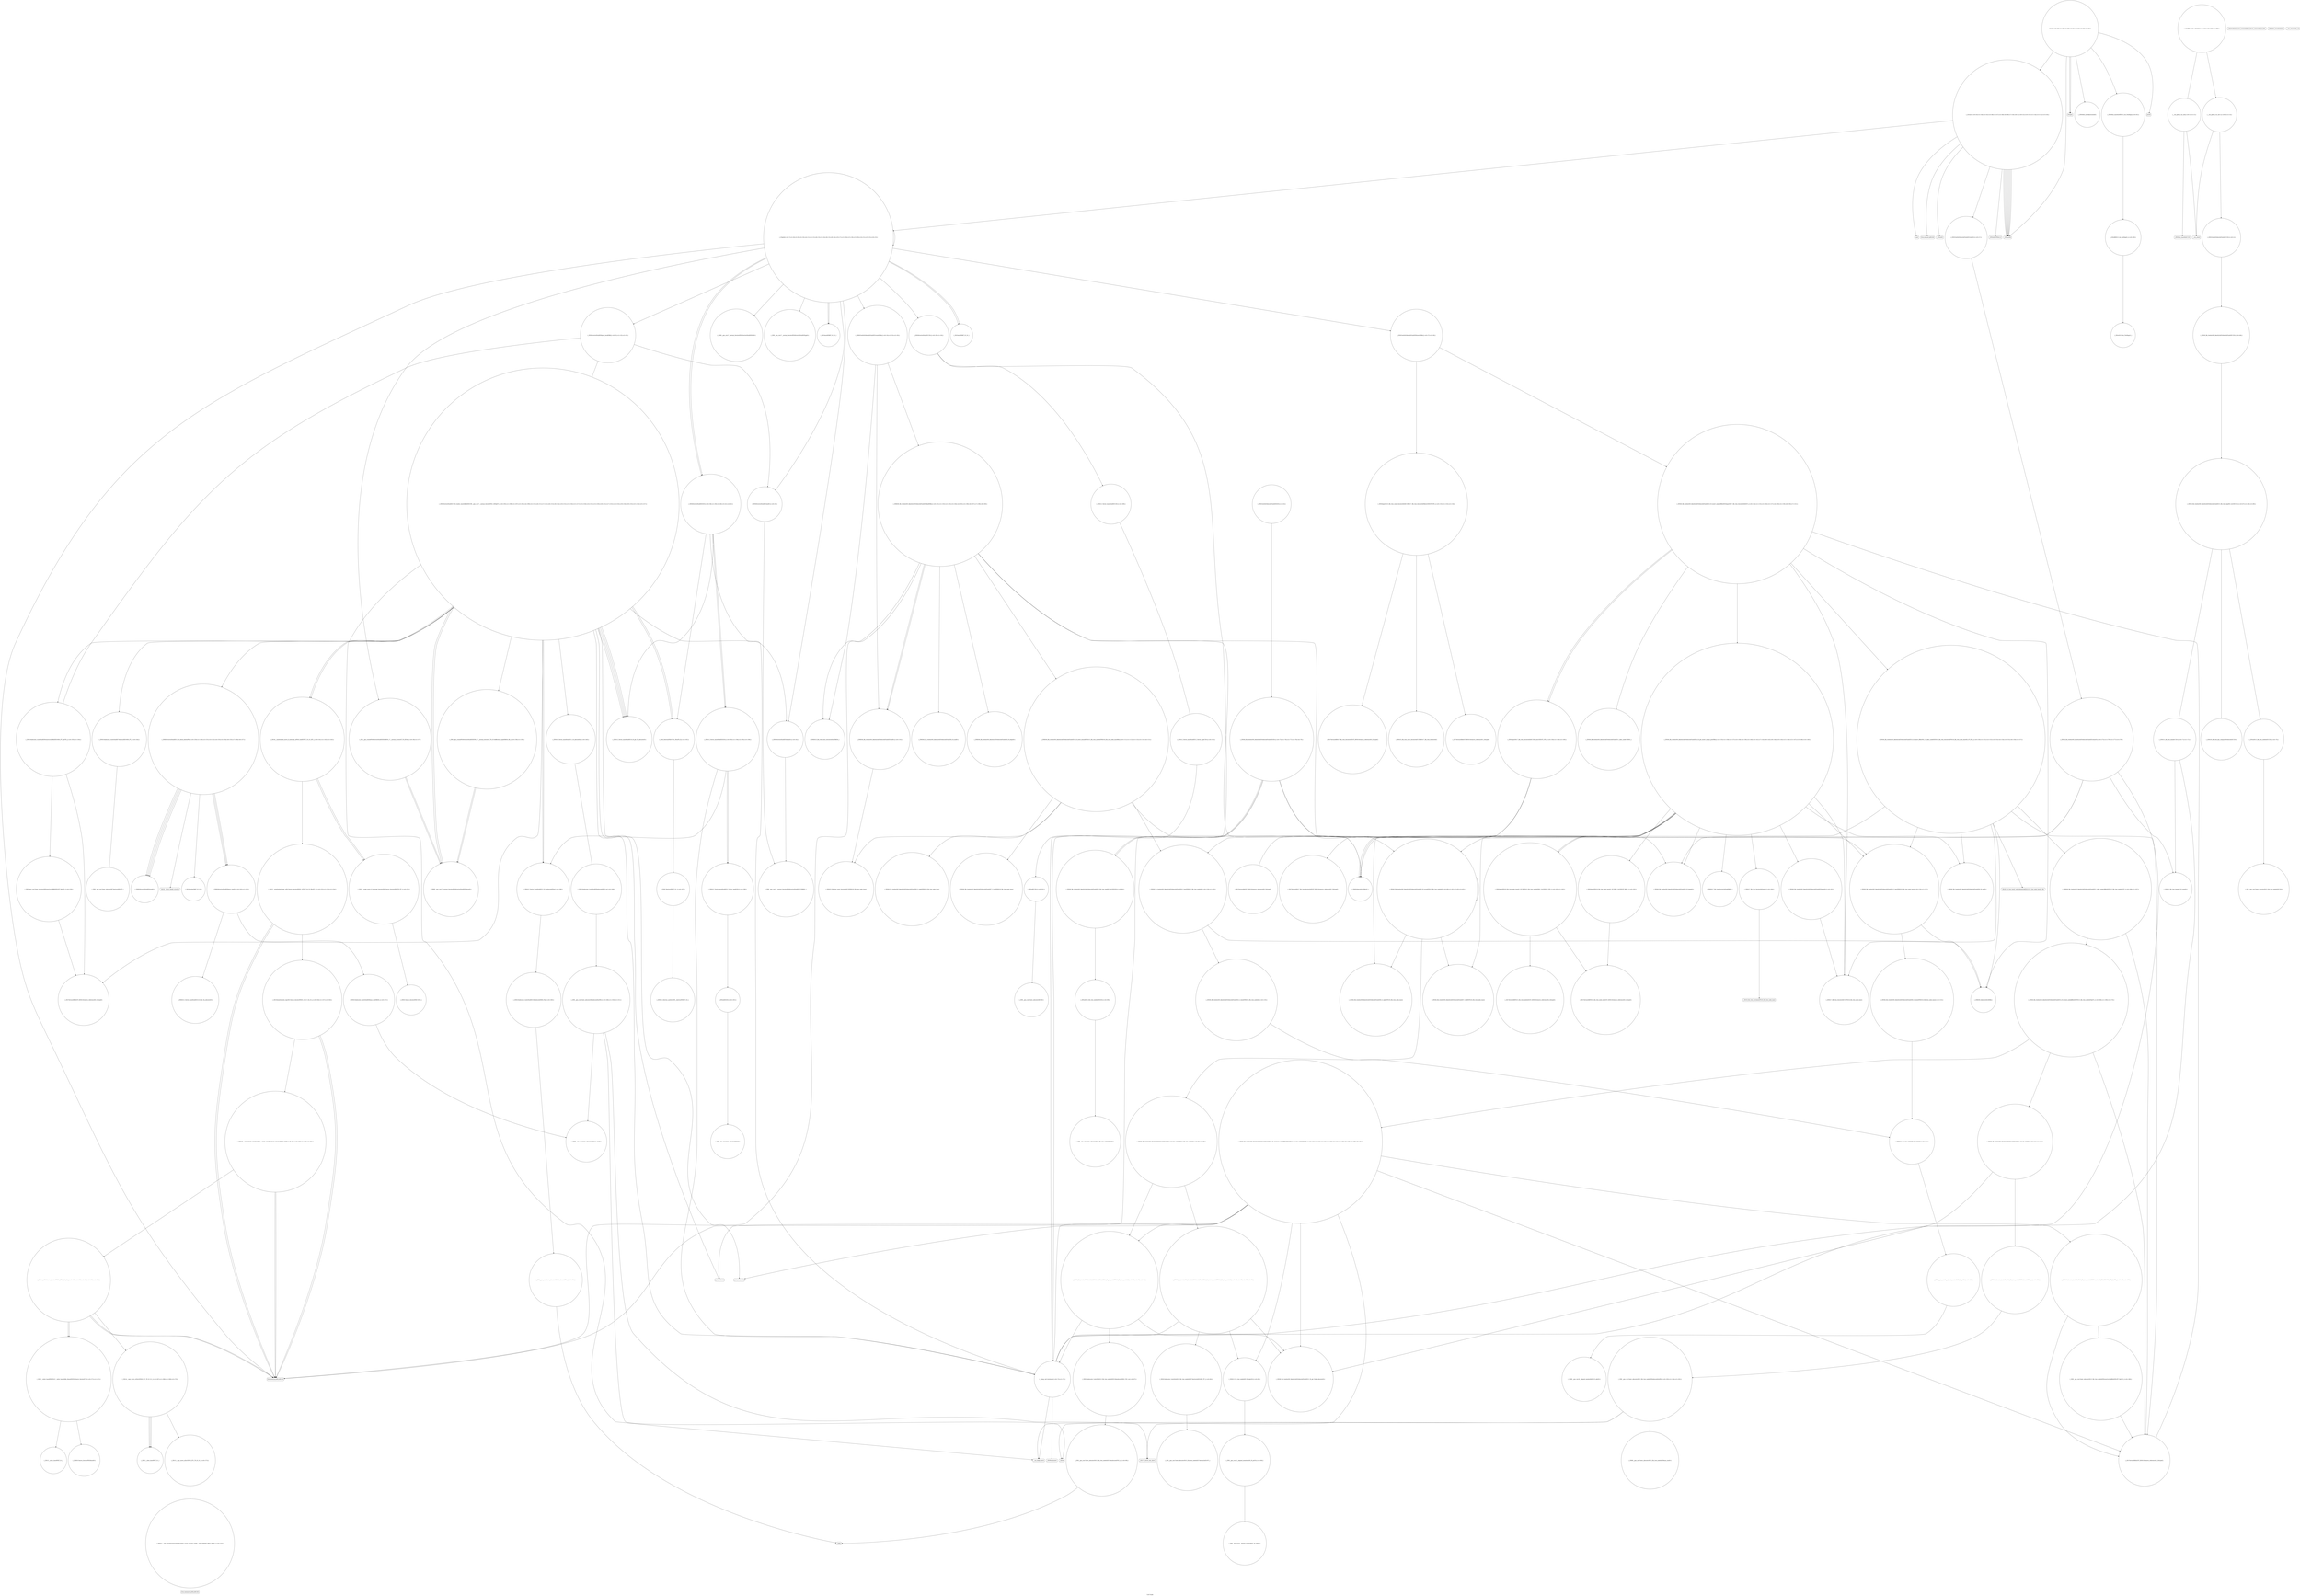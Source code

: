 digraph "Call Graph" {
	label="Call Graph";

	Node0x5599d55a4a70 [shape=record,shape=circle,label="{__cxx_global_var_init|{<s0>1|<s1>2}}"];
	Node0x5599d55a4a70:s0 -> Node0x5599d55a4af0[color=black];
	Node0x5599d55a4a70:s1 -> Node0x5599d58f1ff0[color=black];
	Node0x5599d58f5b90 [shape=record,shape=circle,label="{_ZSt7forwardIRKxEOT_RNSt16remove_referenceIS2_E4typeE}"];
	Node0x5599d58f21f0 [shape=record,shape=circle,label="{_Z2goiii|{<s0>7|<s1>8|<s2>9|<s3>10|<s4>11|<s5>12|<s6>13|<s7>14|<s8>15|<s9>16|<s10>17|<s11>18|<s12>19|<s13>20|<s14>21|<s15>22|<s16>23}}"];
	Node0x5599d58f21f0:s0 -> Node0x5599d58f2270[color=black];
	Node0x5599d58f21f0:s1 -> Node0x5599d58f22f0[color=black];
	Node0x5599d58f21f0:s2 -> Node0x5599d58f2370[color=black];
	Node0x5599d58f21f0:s3 -> Node0x5599d58f23f0[color=black];
	Node0x5599d58f21f0:s4 -> Node0x5599d58f2470[color=black];
	Node0x5599d58f21f0:s5 -> Node0x5599d58f2570[color=black];
	Node0x5599d58f21f0:s6 -> Node0x5599d58f28f0[color=black];
	Node0x5599d58f21f0:s7 -> Node0x5599d58f2270[color=black];
	Node0x5599d58f21f0:s8 -> Node0x5599d58f25f0[color=black];
	Node0x5599d58f21f0:s9 -> Node0x5599d58f2570[color=black];
	Node0x5599d58f21f0:s10 -> Node0x5599d58f21f0[color=black];
	Node0x5599d58f21f0:s11 -> Node0x5599d58f2670[color=black];
	Node0x5599d58f21f0:s12 -> Node0x5599d58f26f0[color=black];
	Node0x5599d58f21f0:s13 -> Node0x5599d58f2770[color=black];
	Node0x5599d58f21f0:s14 -> Node0x5599d58f27f0[color=black];
	Node0x5599d58f21f0:s15 -> Node0x5599d58f2870[color=black];
	Node0x5599d58f21f0:s16 -> Node0x5599d58f28f0[color=black];
	Node0x5599d58f36f0 [shape=record,shape=circle,label="{_ZNSt17_Rb_tree_iteratorIxEmmEv|{<s0>164}}"];
	Node0x5599d58f36f0:s0 -> Node0x5599d58f38f0[color=black];
	Node0x5599d58f2570 [shape=record,shape=circle,label="{_ZSt3minIiERKT_S2_S2_}"];
	Node0x5599d58f3a70 [shape=record,shape=circle,label="{_ZNSt8_Rb_treeIxxSt9_IdentityIxESt4lessIxESaIxEE14_M_create_nodeIJRKxEEEPSt13_Rb_tree_nodeIxEDpOT_|{<s0>168|<s1>169|<s2>170}}"];
	Node0x5599d58f3a70:s0 -> Node0x5599d58f3af0[color=black];
	Node0x5599d58f3a70:s1 -> Node0x5599d58f5b90[color=black];
	Node0x5599d58f3a70:s2 -> Node0x5599d58f3b70[color=black];
	Node0x5599d58f28f0 [shape=record,shape=circle,label="{_ZNSt6vectorIiSaIiEED2Ev|{<s0>38|<s1>39|<s2>40|<s3>41|<s4>42}}"];
	Node0x5599d58f28f0:s0 -> Node0x5599d58f4570[color=black];
	Node0x5599d58f28f0:s1 -> Node0x5599d58f44f0[color=black];
	Node0x5599d58f28f0:s2 -> Node0x5599d58f45f0[color=black];
	Node0x5599d58f28f0:s3 -> Node0x5599d58f45f0[color=black];
	Node0x5599d58f28f0:s4 -> Node0x5599d58f3370[color=black];
	Node0x5599d58f3df0 [shape=record,shape=Mrecord,label="{_Znwm}"];
	Node0x5599d58f2c70 [shape=record,shape=Mrecord,label="{_ZNSolsEPFRSoS_E}"];
	Node0x5599d58f4170 [shape=record,shape=circle,label="{_ZSt7forwardIRSt17_Rb_tree_iteratorIxEEOT_RNSt16remove_referenceIS3_E4typeE}"];
	Node0x5599d58f2ff0 [shape=record,shape=circle,label="{_ZNSt8_Rb_treeIxxSt9_IdentityIxESt4lessIxESaIxEEC2Ev|{<s0>66}}"];
	Node0x5599d58f2ff0:s0 -> Node0x5599d58f3070[color=black];
	Node0x5599d58f44f0 [shape=record,shape=circle,label="{_ZSt8_DestroyIPiiEvT_S1_RSaIT0_E|{<s0>192}}"];
	Node0x5599d58f44f0:s0 -> Node0x5599d58f7eb0[color=black];
	Node0x5599d58f3370 [shape=record,shape=circle,label="{__clang_call_terminate|{<s0>73|<s1>74}}"];
	Node0x5599d58f3370:s0 -> Node0x5599d58f33f0[color=black];
	Node0x5599d58f3370:s1 -> Node0x5599d58f3470[color=black];
	Node0x5599d58f80b0 [shape=record,shape=circle,label="{_ZNSt16allocator_traitsISaIiEE10deallocateERS0_Pim|{<s0>200}}"];
	Node0x5599d58f80b0:s0 -> Node0x5599d58f8130[color=black];
	Node0x5599d58f4710 [shape=record,shape=circle,label="{_ZNSt8_Rb_treeIxxSt9_IdentityIxESt4lessIxESaIxEE8_S_rightEPSt18_Rb_tree_node_base}"];
	Node0x5599d58f8430 [shape=record,shape=circle,label="{_ZSt7forwardIRKiEOT_RNSt16remove_referenceIS2_E4typeE}"];
	Node0x5599d58f4a90 [shape=record,shape=circle,label="{_ZNSt13_Rb_tree_nodeIxE9_M_valptrEv|{<s0>95}}"];
	Node0x5599d58f4a90:s0 -> Node0x5599d58f4b90[color=black];
	Node0x5599d58f87b0 [shape=record,shape=circle,label="{_ZNKSt6vectorIiSaIiEE8max_sizeEv|{<s0>245|<s1>246}}"];
	Node0x5599d58f87b0:s0 -> Node0x5599d58f8a30[color=black];
	Node0x5599d58f87b0:s1 -> Node0x5599d58f89b0[color=black];
	Node0x5599d58f4e10 [shape=record,shape=circle,label="{_ZNSaISt13_Rb_tree_nodeIxEED2Ev|{<s0>99}}"];
	Node0x5599d58f4e10:s0 -> Node0x5599d58f4e90[color=black];
	Node0x5599d58f8b30 [shape=record,shape=circle,label="{_ZNSt16allocator_traitsISaIiEE8allocateERS0_m|{<s0>248}}"];
	Node0x5599d58f8b30:s0 -> Node0x5599d58f8bb0[color=black];
	Node0x5599d58f5190 [shape=record,shape=circle,label="{_ZNKSt8_Rb_treeIxxSt9_IdentityIxESt4lessIxESaIxEE14_M_lower_boundEPKSt13_Rb_tree_nodeIxEPKSt18_Rb_tree_node_baseRKx|{<s0>111|<s1>112|<s2>113|<s3>114|<s4>115}}"];
	Node0x5599d58f5190:s0 -> Node0x5599d58f5410[color=black];
	Node0x5599d58f5190:s1 -> Node0x5599d58f5310[color=black];
	Node0x5599d58f5190:s2 -> Node0x5599d58f5490[color=black];
	Node0x5599d58f5190:s3 -> Node0x5599d58f5510[color=black];
	Node0x5599d58f5190:s4 -> Node0x5599d58f5590[color=black];
	Node0x5599d58f8eb0 [shape=record,shape=circle,label="{_ZSt14__copy_move_a2ILb1EPiS0_ET1_T0_S2_S1_|{<s0>267|<s1>268|<s2>269|<s3>270}}"];
	Node0x5599d58f8eb0:s0 -> Node0x5599d58f9030[color=black];
	Node0x5599d58f8eb0:s1 -> Node0x5599d58f9030[color=black];
	Node0x5599d58f8eb0:s2 -> Node0x5599d58f9030[color=black];
	Node0x5599d58f8eb0:s3 -> Node0x5599d58f8fb0[color=black];
	Node0x5599d58f5510 [shape=record,shape=circle,label="{_ZNSt8_Rb_treeIxxSt9_IdentityIxESt4lessIxESaIxEE8_S_rightEPKSt18_Rb_tree_node_base}"];
	Node0x5599d58f9230 [shape=record,shape=circle,label="{_ZNKSt13move_iteratorIPiE4baseEv}"];
	Node0x5599d58f5890 [shape=record,shape=circle,label="{_ZNSt8_Rb_treeIxxSt9_IdentityIxESt4lessIxESaIxEE8_S_valueEPKSt18_Rb_tree_node_base|{<s0>123}}"];
	Node0x5599d58f5890:s0 -> Node0x5599d58f5710[color=black];
	Node0x5599d55a4af0 [shape=record,shape=Mrecord,label="{_ZNSt8ios_base4InitC1Ev}"];
	Node0x5599d58f5c10 [shape=record,shape=circle,label="{_ZNSt4pairISt17_Rb_tree_iteratorIxEbEC2IS1_bLb1EEEOT_OT0_|{<s0>158|<s1>159|<s2>160}}"];
	Node0x5599d58f5c10:s0 -> Node0x5599d58f4070[color=black];
	Node0x5599d58f5c10:s1 -> Node0x5599d58f25f0[color=black];
	Node0x5599d58f5c10:s2 -> Node0x5599d58f40f0[color=black];
	Node0x5599d58f2270 [shape=record,shape=circle,label="{_ZSt3maxIiERKT_S2_S2_}"];
	Node0x5599d58f3770 [shape=record,shape=circle,label="{_ZNSt4pairIPSt18_Rb_tree_node_baseS1_EC2IRS1_Lb1EEEOT_RKS1_|{<s0>165}}"];
	Node0x5599d58f3770:s0 -> Node0x5599d58f3870[color=black];
	Node0x5599d58f25f0 [shape=record,shape=Mrecord,label="{llvm.memcpy.p0i8.p0i8.i64}"];
	Node0x5599d58f3af0 [shape=record,shape=circle,label="{_ZNSt8_Rb_treeIxxSt9_IdentityIxESt4lessIxESaIxEE11_M_get_nodeEv|{<s0>171|<s1>172}}"];
	Node0x5599d58f3af0:s0 -> Node0x5599d58f4a10[color=black];
	Node0x5599d58f3af0:s1 -> Node0x5599d58f3bf0[color=black];
	Node0x5599d58f2970 [shape=record,shape=circle,label="{_Z3runv|{<s0>43|<s1>44|<s2>45|<s3>46|<s4>47|<s5>48|<s6>49|<s7>50|<s8>51|<s9>52|<s10>53|<s11>54|<s12>55|<s13>56}}"];
	Node0x5599d58f2970:s0 -> Node0x5599d58f29f0[color=black];
	Node0x5599d58f2970:s1 -> Node0x5599d58f2a70[color=black];
	Node0x5599d58f2970:s2 -> Node0x5599d58f2af0[color=black];
	Node0x5599d58f2970:s3 -> Node0x5599d58f2af0[color=black];
	Node0x5599d58f2970:s4 -> Node0x5599d58f2af0[color=black];
	Node0x5599d58f2970:s5 -> Node0x5599d58f2af0[color=black];
	Node0x5599d58f2970:s6 -> Node0x5599d58f2af0[color=black];
	Node0x5599d58f2970:s7 -> Node0x5599d58f2af0[color=black];
	Node0x5599d58f2970:s8 -> Node0x5599d58f2af0[color=black];
	Node0x5599d58f2970:s9 -> Node0x5599d58f2af0[color=black];
	Node0x5599d58f2970:s10 -> Node0x5599d58f2b70[color=black];
	Node0x5599d58f2970:s11 -> Node0x5599d58f21f0[color=black];
	Node0x5599d58f2970:s12 -> Node0x5599d58f2bf0[color=black];
	Node0x5599d58f2970:s13 -> Node0x5599d58f2c70[color=black];
	Node0x5599d58f3e70 [shape=record,shape=circle,label="{_ZNSt16allocator_traitsISaISt13_Rb_tree_nodeIxEEE9constructIxJRKxEEEvRS2_PT_DpOT0_|{<s0>186|<s1>187}}"];
	Node0x5599d58f3e70:s0 -> Node0x5599d58f5b90[color=black];
	Node0x5599d58f3e70:s1 -> Node0x5599d58f3ff0[color=black];
	Node0x5599d58f2cf0 [shape=record,shape=Mrecord,label="{_ZSt4endlIcSt11char_traitsIcEERSt13basic_ostreamIT_T0_ES6_}"];
	Node0x5599d58f41f0 [shape=record,shape=circle,label="{_ZNSt23_Rb_tree_const_iteratorIxEC2ERKSt17_Rb_tree_iteratorIxE}"];
	Node0x5599d58f3070 [shape=record,shape=circle,label="{_ZNSt8_Rb_treeIxxSt9_IdentityIxESt4lessIxESaIxEE13_Rb_tree_implIS3_Lb1EEC2Ev|{<s0>67|<s1>68|<s2>69}}"];
	Node0x5599d58f3070:s0 -> Node0x5599d58f30f0[color=black];
	Node0x5599d58f3070:s1 -> Node0x5599d58f3170[color=black];
	Node0x5599d58f3070:s2 -> Node0x5599d58f31f0[color=black];
	Node0x5599d58f4570 [shape=record,shape=circle,label="{_ZNSt12_Vector_baseIiSaIiEE19_M_get_Tp_allocatorEv}"];
	Node0x5599d58f33f0 [shape=record,shape=Mrecord,label="{__cxa_begin_catch}"];
	Node0x5599d58f8130 [shape=record,shape=circle,label="{_ZN9__gnu_cxx13new_allocatorIiE10deallocateEPim|{<s0>201}}"];
	Node0x5599d58f8130:s0 -> Node0x5599d58f4d90[color=black];
	Node0x5599d58f4790 [shape=record,shape=circle,label="{_ZNSt8_Rb_treeIxxSt9_IdentityIxESt4lessIxESaIxEE7_S_leftEPSt18_Rb_tree_node_base}"];
	Node0x5599d58f84b0 [shape=record,shape=circle,label="{_ZNKSt6vectorIiSaIiEE12_M_check_lenEmPKc|{<s0>229|<s1>230|<s2>231|<s3>232|<s4>233|<s5>234|<s6>235|<s7>236|<s8>237}}"];
	Node0x5599d58f84b0:s0 -> Node0x5599d58f87b0[color=black];
	Node0x5599d58f84b0:s1 -> Node0x5599d58f8830[color=black];
	Node0x5599d58f84b0:s2 -> Node0x5599d58f88b0[color=black];
	Node0x5599d58f84b0:s3 -> Node0x5599d58f8830[color=black];
	Node0x5599d58f84b0:s4 -> Node0x5599d58f8830[color=black];
	Node0x5599d58f84b0:s5 -> Node0x5599d58f8930[color=black];
	Node0x5599d58f84b0:s6 -> Node0x5599d58f8830[color=black];
	Node0x5599d58f84b0:s7 -> Node0x5599d58f87b0[color=black];
	Node0x5599d58f84b0:s8 -> Node0x5599d58f87b0[color=black];
	Node0x5599d58f4b10 [shape=record,shape=circle,label="{_ZN9__gnu_cxx13new_allocatorISt13_Rb_tree_nodeIxEE7destroyIxEEvPT_}"];
	Node0x5599d58f8830 [shape=record,shape=circle,label="{_ZNKSt6vectorIiSaIiEE4sizeEv}"];
	Node0x5599d58f4e90 [shape=record,shape=circle,label="{_ZN9__gnu_cxx13new_allocatorISt13_Rb_tree_nodeIxEED2Ev}"];
	Node0x5599d58f8bb0 [shape=record,shape=circle,label="{_ZN9__gnu_cxx13new_allocatorIiE8allocateEmPKv|{<s0>249|<s1>250|<s2>251}}"];
	Node0x5599d58f8bb0:s0 -> Node0x5599d58f8ab0[color=black];
	Node0x5599d58f8bb0:s1 -> Node0x5599d58f3d70[color=black];
	Node0x5599d58f8bb0:s2 -> Node0x5599d58f3df0[color=black];
	Node0x5599d58f5210 [shape=record,shape=circle,label="{_ZNKSt8_Rb_treeIxxSt9_IdentityIxESt4lessIxESaIxEE8_M_beginEv}"];
	Node0x5599d58f8f30 [shape=record,shape=circle,label="{_ZSt12__miter_baseIPiEDTcl12__miter_basecldtfp_4baseEEESt13move_iteratorIT_E|{<s0>271|<s1>272}}"];
	Node0x5599d58f8f30:s0 -> Node0x5599d58f9230[color=black];
	Node0x5599d58f8f30:s1 -> Node0x5599d58f91b0[color=black];
	Node0x5599d58f5590 [shape=record,shape=circle,label="{_ZNSt23_Rb_tree_const_iteratorIxEC2EPKSt18_Rb_tree_node_base}"];
	Node0x5599d58f92b0 [shape=record,shape=circle,label="{_ZNSt13move_iteratorIPiEC2ES0_}"];
	Node0x5599d58f5910 [shape=record,shape=circle,label="{_ZNSt8_Rb_treeIxxSt9_IdentityIxESt4lessIxESaIxEE16_M_insert_uniqueIRKxEESt4pairISt17_Rb_tree_iteratorIxEbEOT_|{<s0>124|<s1>125|<s2>126|<s3>127|<s4>128|<s5>129|<s6>130|<s7>131}}"];
	Node0x5599d58f5910:s0 -> Node0x5599d58f5610[color=black];
	Node0x5599d58f5910:s1 -> Node0x5599d58f5a10[color=black];
	Node0x5599d58f5910:s2 -> Node0x5599d58f5a90[color=black];
	Node0x5599d58f5910:s3 -> Node0x5599d58f5b90[color=black];
	Node0x5599d58f5910:s4 -> Node0x5599d58f5b10[color=black];
	Node0x5599d58f5910:s5 -> Node0x5599d58f5c10[color=black];
	Node0x5599d58f5910:s6 -> Node0x5599d58f5c90[color=black];
	Node0x5599d58f5910:s7 -> Node0x5599d58f5c10[color=black];
	Node0x5599d58f1f70 [shape=record,shape=Mrecord,label="{_ZNSt8ios_base4InitD1Ev}"];
	Node0x5599d58f5c90 [shape=record,shape=circle,label="{_ZNSt17_Rb_tree_iteratorIxEC2EPSt18_Rb_tree_node_base}"];
	Node0x5599d58f22f0 [shape=record,shape=circle,label="{_ZNKSt3setIxSt4lessIxESaIxEE5countERKx|{<s0>24|<s1>25|<s2>26}}"];
	Node0x5599d58f22f0:s0 -> Node0x5599d58f5010[color=black];
	Node0x5599d58f22f0:s1 -> Node0x5599d58f5110[color=black];
	Node0x5599d58f22f0:s2 -> Node0x5599d58f5090[color=black];
	Node0x5599d58f37f0 [shape=record,shape=circle,label="{_ZSt7forwardIRPSt13_Rb_tree_nodeIxEEOT_RNSt16remove_referenceIS4_E4typeE}"];
	Node0x5599d58f2670 [shape=record,shape=circle,label="{_ZNSt6vectorIiSaIiEE5beginEv|{<s0>34}}"];
	Node0x5599d58f2670:s0 -> Node0x5599d58f93b0[color=black];
	Node0x5599d58f3b70 [shape=record,shape=circle,label="{_ZNSt8_Rb_treeIxxSt9_IdentityIxESt4lessIxESaIxEE17_M_construct_nodeIJRKxEEEvPSt13_Rb_tree_nodeIxEDpOT_|{<s0>173|<s1>174|<s2>175|<s3>176|<s4>177|<s5>178|<s6>179|<s7>180|<s8>181}}"];
	Node0x5599d58f3b70:s0 -> Node0x5599d58f4a10[color=black];
	Node0x5599d58f3b70:s1 -> Node0x5599d58f4a90[color=black];
	Node0x5599d58f3b70:s2 -> Node0x5599d58f5b90[color=black];
	Node0x5599d58f3b70:s3 -> Node0x5599d58f3e70[color=black];
	Node0x5599d58f3b70:s4 -> Node0x5599d58f33f0[color=black];
	Node0x5599d58f3b70:s5 -> Node0x5599d58f4910[color=black];
	Node0x5599d58f3b70:s6 -> Node0x5599d58f3ef0[color=black];
	Node0x5599d58f3b70:s7 -> Node0x5599d58f3f70[color=black];
	Node0x5599d58f3b70:s8 -> Node0x5599d58f3370[color=black];
	Node0x5599d58f29f0 [shape=record,shape=circle,label="{_ZNSt3setIxSt4lessIxESaIxEE5clearEv|{<s0>57}}"];
	Node0x5599d58f29f0:s0 -> Node0x5599d58f9430[color=black];
	Node0x5599d58f3ef0 [shape=record,shape=Mrecord,label="{__cxa_rethrow}"];
	Node0x5599d58f2d70 [shape=record,shape=circle,label="{main|{<s0>58|<s1>59|<s2>60|<s3>61|<s4>62|<s5>63|<s6>64}}"];
	Node0x5599d58f2d70:s0 -> Node0x5599d58f2df0[color=black];
	Node0x5599d58f2d70:s1 -> Node0x5599d58f2df0[color=black];
	Node0x5599d58f2d70:s2 -> Node0x5599d58f2e70[color=black];
	Node0x5599d58f2d70:s3 -> Node0x5599d58f2ef0[color=black];
	Node0x5599d58f2d70:s4 -> Node0x5599d58f2af0[color=black];
	Node0x5599d58f2d70:s5 -> Node0x5599d58f2f70[color=black];
	Node0x5599d58f2d70:s6 -> Node0x5599d58f2970[color=black];
	Node0x5599d58f4270 [shape=record,shape=circle,label="{_ZSt7forwardIRbEOT_RNSt16remove_referenceIS1_E4typeE}"];
	Node0x5599d58f30f0 [shape=record,shape=circle,label="{_ZNSaISt13_Rb_tree_nodeIxEEC2Ev|{<s0>70}}"];
	Node0x5599d58f30f0:s0 -> Node0x5599d58f3270[color=black];
	Node0x5599d58f45f0 [shape=record,shape=circle,label="{_ZNSt12_Vector_baseIiSaIiEED2Ev|{<s0>193|<s1>194|<s2>195|<s3>196}}"];
	Node0x5599d58f45f0:s0 -> Node0x5599d58f7fb0[color=black];
	Node0x5599d58f45f0:s1 -> Node0x5599d58f8030[color=black];
	Node0x5599d58f45f0:s2 -> Node0x5599d58f8030[color=black];
	Node0x5599d58f45f0:s3 -> Node0x5599d58f3370[color=black];
	Node0x5599d58f3470 [shape=record,shape=Mrecord,label="{_ZSt9terminatev}"];
	Node0x5599d58f81b0 [shape=record,shape=circle,label="{_ZNSaIiED2Ev|{<s0>202}}"];
	Node0x5599d58f81b0:s0 -> Node0x5599d58f8230[color=black];
	Node0x5599d58f4810 [shape=record,shape=circle,label="{_ZNSt8_Rb_treeIxxSt9_IdentityIxESt4lessIxESaIxEE12_M_drop_nodeEPSt13_Rb_tree_nodeIxE|{<s0>85|<s1>86}}"];
	Node0x5599d58f4810:s0 -> Node0x5599d58f4890[color=black];
	Node0x5599d58f4810:s1 -> Node0x5599d58f4910[color=black];
	Node0x5599d58f8530 [shape=record,shape=circle,label="{_ZN9__gnu_cxxmiIPiSt6vectorIiSaIiEEEENS_17__normal_iteratorIT_T0_E15difference_typeERKS8_SB_|{<s0>238|<s1>239}}"];
	Node0x5599d58f8530:s0 -> Node0x5599d58f86b0[color=black];
	Node0x5599d58f8530:s1 -> Node0x5599d58f86b0[color=black];
	Node0x5599d58f4b90 [shape=record,shape=circle,label="{_ZN9__gnu_cxx16__aligned_membufIxE6_M_ptrEv|{<s0>96}}"];
	Node0x5599d58f4b90:s0 -> Node0x5599d58f4c10[color=black];
	Node0x5599d58f88b0 [shape=record,shape=Mrecord,label="{_ZSt20__throw_length_errorPKc}"];
	Node0x5599d58f4f10 [shape=record,shape=circle,label="{_ZStoRRSt13_Ios_FmtflagsS_|{<s0>100}}"];
	Node0x5599d58f4f10:s0 -> Node0x5599d58f4f90[color=black];
	Node0x5599d58f8c30 [shape=record,shape=circle,label="{_ZSt22__uninitialized_copy_aISt13move_iteratorIPiES1_iET0_T_S4_S3_RSaIT1_E|{<s0>252|<s1>253|<s2>254}}"];
	Node0x5599d58f8c30:s0 -> Node0x5599d58f25f0[color=black];
	Node0x5599d58f8c30:s1 -> Node0x5599d58f25f0[color=black];
	Node0x5599d58f8c30:s2 -> Node0x5599d58f8d30[color=black];
	Node0x5599d58f5290 [shape=record,shape=circle,label="{_ZNKSt8_Rb_treeIxxSt9_IdentityIxESt4lessIxESaIxEE6_M_endEv}"];
	Node0x5599d58f8fb0 [shape=record,shape=circle,label="{_ZSt13__copy_move_aILb1EPiS0_ET1_T0_S2_S1_|{<s0>273}}"];
	Node0x5599d58f8fb0:s0 -> Node0x5599d58f90b0[color=black];
	Node0x5599d58f5610 [shape=record,shape=circle,label="{_ZNKSt9_IdentityIxEclERKx}"];
	Node0x5599d58f9330 [shape=record,shape=circle,label="{_ZN9__gnu_cxx13new_allocatorIiE7destroyIiEEvPT_}"];
	Node0x5599d58f5990 [shape=record,shape=circle,label="{_ZNSt4pairISt23_Rb_tree_const_iteratorIxEbEC2IRSt17_Rb_tree_iteratorIxERbLb1EEEOT_OT0_|{<s0>132|<s1>133|<s2>134}}"];
	Node0x5599d58f5990:s0 -> Node0x5599d58f4170[color=black];
	Node0x5599d58f5990:s1 -> Node0x5599d58f41f0[color=black];
	Node0x5599d58f5990:s2 -> Node0x5599d58f4270[color=black];
	Node0x5599d58f1ff0 [shape=record,shape=Mrecord,label="{__cxa_atexit}"];
	Node0x5599d58f5d10 [shape=record,shape=circle,label="{_ZNSt8_Rb_treeIxxSt9_IdentityIxESt4lessIxESaIxEE6_M_endEv}"];
	Node0x5599d58f2370 [shape=record,shape=circle,label="{_ZNSt3setIxSt4lessIxESaIxEE6insertERKx|{<s0>27|<s1>28}}"];
	Node0x5599d58f2370:s0 -> Node0x5599d58f5910[color=black];
	Node0x5599d58f2370:s1 -> Node0x5599d58f5990[color=black];
	Node0x5599d58f3870 [shape=record,shape=circle,label="{_ZSt7forwardIRPSt18_Rb_tree_node_baseEOT_RNSt16remove_referenceIS3_E4typeE}"];
	Node0x5599d58f26f0 [shape=record,shape=circle,label="{_ZNSt6vectorIiSaIiEE3endEv|{<s0>35}}"];
	Node0x5599d58f26f0:s0 -> Node0x5599d58f93b0[color=black];
	Node0x5599d58f3bf0 [shape=record,shape=circle,label="{_ZNSt16allocator_traitsISaISt13_Rb_tree_nodeIxEEE8allocateERS2_m|{<s0>182}}"];
	Node0x5599d58f3bf0:s0 -> Node0x5599d58f3c70[color=black];
	Node0x5599d58f2a70 [shape=record,shape=Mrecord,label="{rand}"];
	Node0x5599d58f3f70 [shape=record,shape=Mrecord,label="{__cxa_end_catch}"];
	Node0x5599d58f2df0 [shape=record,shape=Mrecord,label="{freopen}"];
	Node0x5599d58f42f0 [shape=record,shape=circle,label="{_ZNSt12_Vector_baseIiSaIiEEC2Ev|{<s0>189}}"];
	Node0x5599d58f42f0:s0 -> Node0x5599d58f4370[color=black];
	Node0x5599d58f3170 [shape=record,shape=circle,label="{_ZNSt20_Rb_tree_key_compareISt4lessIxEEC2Ev}"];
	Node0x5599d58f7eb0 [shape=record,shape=circle,label="{_ZSt8_DestroyIPiEvT_S1_|{<s0>197}}"];
	Node0x5599d58f7eb0:s0 -> Node0x5599d58f7f30[color=black];
	Node0x5599d58f34f0 [shape=record,shape=circle,label="{_ZNSt8_Rb_treeIxxSt9_IdentityIxESt4lessIxESaIxEED2Ev|{<s0>75|<s1>76|<s2>77|<s3>78|<s4>79}}"];
	Node0x5599d58f34f0:s0 -> Node0x5599d58f35f0[color=black];
	Node0x5599d58f34f0:s1 -> Node0x5599d58f3570[color=black];
	Node0x5599d58f34f0:s2 -> Node0x5599d58f4690[color=black];
	Node0x5599d58f34f0:s3 -> Node0x5599d58f4690[color=black];
	Node0x5599d58f34f0:s4 -> Node0x5599d58f3370[color=black];
	Node0x5599d58f8230 [shape=record,shape=circle,label="{_ZN9__gnu_cxx13new_allocatorIiED2Ev}"];
	Node0x5599d58f4890 [shape=record,shape=circle,label="{_ZNSt8_Rb_treeIxxSt9_IdentityIxESt4lessIxESaIxEE15_M_destroy_nodeEPSt13_Rb_tree_nodeIxE|{<s0>87|<s1>88|<s2>89|<s3>90}}"];
	Node0x5599d58f4890:s0 -> Node0x5599d58f4a10[color=black];
	Node0x5599d58f4890:s1 -> Node0x5599d58f4a90[color=black];
	Node0x5599d58f4890:s2 -> Node0x5599d58f4990[color=black];
	Node0x5599d58f4890:s3 -> Node0x5599d58f3370[color=black];
	Node0x5599d58f85b0 [shape=record,shape=circle,label="{_ZNSt12_Vector_baseIiSaIiEE11_M_allocateEm|{<s0>240}}"];
	Node0x5599d58f85b0:s0 -> Node0x5599d58f8b30[color=black];
	Node0x5599d58f4c10 [shape=record,shape=circle,label="{_ZN9__gnu_cxx16__aligned_membufIxE7_M_addrEv}"];
	Node0x5599d58f8930 [shape=record,shape=circle,label="{_ZSt3maxImERKT_S2_S2_}"];
	Node0x5599d58f4f90 [shape=record,shape=circle,label="{_ZStorSt13_Ios_FmtflagsS_}"];
	Node0x5599d58f8cb0 [shape=record,shape=circle,label="{_ZSt32__make_move_if_noexcept_iteratorIiSt13move_iteratorIPiEET0_PT_|{<s0>255}}"];
	Node0x5599d58f8cb0:s0 -> Node0x5599d58f92b0[color=black];
	Node0x5599d58f5310 [shape=record,shape=circle,label="{_ZNKSt4lessIxEclERKxS2_}"];
	Node0x5599d58f9030 [shape=record,shape=circle,label="{_ZSt12__niter_baseIPiET_S1_}"];
	Node0x5599d58f5690 [shape=record,shape=circle,label="{_ZNSt8_Rb_treeIxxSt9_IdentityIxESt4lessIxESaIxEE8_S_valueEPKSt13_Rb_tree_nodeIxE|{<s0>120}}"];
	Node0x5599d58f5690:s0 -> Node0x5599d58f5710[color=black];
	Node0x5599d58f93b0 [shape=record,shape=circle,label="{_ZN9__gnu_cxx17__normal_iteratorIPiSt6vectorIiSaIiEEEC2ERKS1_}"];
	Node0x5599d58f5a10 [shape=record,shape=circle,label="{_ZNSt8_Rb_treeIxxSt9_IdentityIxESt4lessIxESaIxEE24_M_get_insert_unique_posERKx|{<s0>135|<s1>136|<s2>137|<s3>138|<s4>139|<s5>140|<s6>141|<s7>142|<s8>143|<s9>144|<s10>145|<s11>146|<s12>147|<s13>148|<s14>149}}"];
	Node0x5599d58f5a10:s0 -> Node0x5599d58f35f0[color=black];
	Node0x5599d58f5a10:s1 -> Node0x5599d58f5d10[color=black];
	Node0x5599d58f5a10:s2 -> Node0x5599d58f5410[color=black];
	Node0x5599d58f5a10:s3 -> Node0x5599d58f5310[color=black];
	Node0x5599d58f5a10:s4 -> Node0x5599d58f4790[color=black];
	Node0x5599d58f5a10:s5 -> Node0x5599d58f4710[color=black];
	Node0x5599d58f5a10:s6 -> Node0x5599d58f5c90[color=black];
	Node0x5599d58f5a10:s7 -> Node0x5599d58f5e10[color=black];
	Node0x5599d58f5a10:s8 -> Node0x5599d58f5d90[color=black];
	Node0x5599d58f5a10:s9 -> Node0x5599d58f3670[color=black];
	Node0x5599d58f5a10:s10 -> Node0x5599d58f36f0[color=black];
	Node0x5599d58f5a10:s11 -> Node0x5599d58f5390[color=black];
	Node0x5599d58f5a10:s12 -> Node0x5599d58f5310[color=black];
	Node0x5599d58f5a10:s13 -> Node0x5599d58f3670[color=black];
	Node0x5599d58f5a10:s14 -> Node0x5599d58f3770[color=black];
	Node0x5599d58f2070 [shape=record,shape=circle,label="{__cxx_global_var_init.1|{<s0>3|<s1>4}}"];
	Node0x5599d58f2070:s0 -> Node0x5599d58f20f0[color=black];
	Node0x5599d58f2070:s1 -> Node0x5599d58f1ff0[color=black];
	Node0x5599d58f5d90 [shape=record,shape=circle,label="{_ZNKSt17_Rb_tree_iteratorIxEeqERKS0_}"];
	Node0x5599d58f23f0 [shape=record,shape=circle,label="{_ZNSt6vectorIiSaIiEEC2Ev|{<s0>29|<s1>30}}"];
	Node0x5599d58f23f0:s0 -> Node0x5599d58f42f0[color=black];
	Node0x5599d58f23f0:s1 -> Node0x5599d58f3370[color=black];
	Node0x5599d58f38f0 [shape=record,shape=Mrecord,label="{_ZSt18_Rb_tree_decrementPSt18_Rb_tree_node_base}"];
	Node0x5599d58f2770 [shape=record,shape=circle,label="{_ZN9__gnu_cxxneIPiSt6vectorIiSaIiEEEEbRKNS_17__normal_iteratorIT_T0_EESA_|{<s0>36|<s1>37}}"];
	Node0x5599d58f2770:s0 -> Node0x5599d58f86b0[color=black];
	Node0x5599d58f2770:s1 -> Node0x5599d58f86b0[color=black];
	Node0x5599d58f3c70 [shape=record,shape=circle,label="{_ZN9__gnu_cxx13new_allocatorISt13_Rb_tree_nodeIxEE8allocateEmPKv|{<s0>183|<s1>184|<s2>185}}"];
	Node0x5599d58f3c70:s0 -> Node0x5599d58f3cf0[color=black];
	Node0x5599d58f3c70:s1 -> Node0x5599d58f3d70[color=black];
	Node0x5599d58f3c70:s2 -> Node0x5599d58f3df0[color=black];
	Node0x5599d58f2af0 [shape=record,shape=Mrecord,label="{_ZNSirsERi}"];
	Node0x5599d58f3ff0 [shape=record,shape=circle,label="{_ZN9__gnu_cxx13new_allocatorISt13_Rb_tree_nodeIxEE9constructIxJRKxEEEvPT_DpOT0_|{<s0>188}}"];
	Node0x5599d58f3ff0:s0 -> Node0x5599d58f5b90[color=black];
	Node0x5599d58f2e70 [shape=record,shape=circle,label="{_ZNSt8ios_base9precisionEl}"];
	Node0x5599d58f4370 [shape=record,shape=circle,label="{_ZNSt12_Vector_baseIiSaIiEE12_Vector_implC2Ev|{<s0>190}}"];
	Node0x5599d58f4370:s0 -> Node0x5599d58f43f0[color=black];
	Node0x5599d58f31f0 [shape=record,shape=circle,label="{_ZNSt15_Rb_tree_headerC2Ev|{<s0>71|<s1>72}}"];
	Node0x5599d58f31f0:s0 -> Node0x5599d58f32f0[color=black];
	Node0x5599d58f31f0:s1 -> Node0x5599d58f3370[color=black];
	Node0x5599d58f7f30 [shape=record,shape=circle,label="{_ZNSt12_Destroy_auxILb1EE9__destroyIPiEEvT_S3_}"];
	Node0x5599d58f3570 [shape=record,shape=circle,label="{_ZNSt8_Rb_treeIxxSt9_IdentityIxESt4lessIxESaIxEE8_M_eraseEPSt13_Rb_tree_nodeIxE|{<s0>80|<s1>81|<s2>82|<s3>83}}"];
	Node0x5599d58f3570:s0 -> Node0x5599d58f4710[color=black];
	Node0x5599d58f3570:s1 -> Node0x5599d58f3570[color=black];
	Node0x5599d58f3570:s2 -> Node0x5599d58f4790[color=black];
	Node0x5599d58f3570:s3 -> Node0x5599d58f4810[color=black];
	Node0x5599d58f82b0 [shape=record,shape=circle,label="{_ZNSt16allocator_traitsISaIiEE9constructIiJRKiEEEvRS0_PT_DpOT0_|{<s0>203|<s1>204}}"];
	Node0x5599d58f82b0:s0 -> Node0x5599d58f8430[color=black];
	Node0x5599d58f82b0:s1 -> Node0x5599d58f83b0[color=black];
	Node0x5599d58f4910 [shape=record,shape=circle,label="{_ZNSt8_Rb_treeIxxSt9_IdentityIxESt4lessIxESaIxEE11_M_put_nodeEPSt13_Rb_tree_nodeIxE|{<s0>91|<s1>92|<s2>93}}"];
	Node0x5599d58f4910:s0 -> Node0x5599d58f4a10[color=black];
	Node0x5599d58f4910:s1 -> Node0x5599d58f4c90[color=black];
	Node0x5599d58f4910:s2 -> Node0x5599d58f3370[color=black];
	Node0x5599d58f8630 [shape=record,shape=circle,label="{_ZSt34__uninitialized_move_if_noexcept_aIPiS0_SaIiEET0_T_S3_S2_RT1_|{<s0>241|<s1>242|<s2>243}}"];
	Node0x5599d58f8630:s0 -> Node0x5599d58f8cb0[color=black];
	Node0x5599d58f8630:s1 -> Node0x5599d58f8cb0[color=black];
	Node0x5599d58f8630:s2 -> Node0x5599d58f8c30[color=black];
	Node0x5599d58f4c90 [shape=record,shape=circle,label="{_ZNSt16allocator_traitsISaISt13_Rb_tree_nodeIxEEE10deallocateERS2_PS1_m|{<s0>97}}"];
	Node0x5599d58f4c90:s0 -> Node0x5599d58f4d10[color=black];
	Node0x5599d58f89b0 [shape=record,shape=circle,label="{_ZNSt16allocator_traitsISaIiEE8max_sizeERKS0_|{<s0>247}}"];
	Node0x5599d58f89b0:s0 -> Node0x5599d58f8ab0[color=black];
	Node0x5599d58f5010 [shape=record,shape=circle,label="{_ZNKSt8_Rb_treeIxxSt9_IdentityIxESt4lessIxESaIxEE4findERKx|{<s0>101|<s1>102|<s2>103|<s3>104|<s4>105|<s5>106|<s6>107|<s7>108|<s8>109}}"];
	Node0x5599d58f5010:s0 -> Node0x5599d58f5210[color=black];
	Node0x5599d58f5010:s1 -> Node0x5599d58f5290[color=black];
	Node0x5599d58f5010:s2 -> Node0x5599d58f5190[color=black];
	Node0x5599d58f5010:s3 -> Node0x5599d58f5110[color=black];
	Node0x5599d58f5010:s4 -> Node0x5599d58f5090[color=black];
	Node0x5599d58f5010:s5 -> Node0x5599d58f5390[color=black];
	Node0x5599d58f5010:s6 -> Node0x5599d58f5310[color=black];
	Node0x5599d58f5010:s7 -> Node0x5599d58f5110[color=black];
	Node0x5599d58f5010:s8 -> Node0x5599d58f25f0[color=black];
	Node0x5599d58f8d30 [shape=record,shape=circle,label="{_ZSt18uninitialized_copyISt13move_iteratorIPiES1_ET0_T_S4_S3_|{<s0>256|<s1>257|<s2>258}}"];
	Node0x5599d58f8d30:s0 -> Node0x5599d58f25f0[color=black];
	Node0x5599d58f8d30:s1 -> Node0x5599d58f25f0[color=black];
	Node0x5599d58f8d30:s2 -> Node0x5599d58f8db0[color=black];
	Node0x5599d58f5390 [shape=record,shape=circle,label="{_ZNSt8_Rb_treeIxxSt9_IdentityIxESt4lessIxESaIxEE6_S_keyEPKSt18_Rb_tree_node_base|{<s0>116|<s1>117}}"];
	Node0x5599d58f5390:s0 -> Node0x5599d58f5890[color=black];
	Node0x5599d58f5390:s1 -> Node0x5599d58f5610[color=black];
	Node0x5599d58f90b0 [shape=record,shape=circle,label="{_ZNSt11__copy_moveILb1ELb1ESt26random_access_iterator_tagE8__copy_mIiEEPT_PKS3_S6_S4_|{<s0>274}}"];
	Node0x5599d58f90b0:s0 -> Node0x5599d58f9130[color=black];
	Node0x5599d58f5710 [shape=record,shape=circle,label="{_ZNKSt13_Rb_tree_nodeIxE9_M_valptrEv|{<s0>121}}"];
	Node0x5599d58f5710:s0 -> Node0x5599d58f5790[color=black];
	Node0x5599d58f9430 [shape=record,shape=circle,label="{_ZNSt8_Rb_treeIxxSt9_IdentityIxESt4lessIxESaIxEE5clearEv|{<s0>275|<s1>276|<s2>277|<s3>278}}"];
	Node0x5599d58f9430:s0 -> Node0x5599d58f35f0[color=black];
	Node0x5599d58f9430:s1 -> Node0x5599d58f3570[color=black];
	Node0x5599d58f9430:s2 -> Node0x5599d58f32f0[color=black];
	Node0x5599d58f9430:s3 -> Node0x5599d58f3370[color=black];
	Node0x5599d58f5a90 [shape=record,shape=circle,label="{_ZNSt8_Rb_treeIxxSt9_IdentityIxESt4lessIxESaIxEE11_Alloc_nodeC2ERS5_}"];
	Node0x5599d58f20f0 [shape=record,shape=circle,label="{_ZNSt3setIxSt4lessIxESaIxEEC2Ev|{<s0>5}}"];
	Node0x5599d58f20f0:s0 -> Node0x5599d58f2ff0[color=black];
	Node0x5599d58f5e10 [shape=record,shape=circle,label="{_ZNSt8_Rb_treeIxxSt9_IdentityIxESt4lessIxESaIxEE5beginEv|{<s0>161}}"];
	Node0x5599d58f5e10:s0 -> Node0x5599d58f5c90[color=black];
	Node0x5599d58f2470 [shape=record,shape=circle,label="{_ZNSt6vectorIiSaIiEE9push_backERKi|{<s0>31|<s1>32|<s2>33}}"];
	Node0x5599d58f2470:s0 -> Node0x5599d58f82b0[color=black];
	Node0x5599d58f2470:s1 -> Node0x5599d58f26f0[color=black];
	Node0x5599d58f2470:s2 -> Node0x5599d58f8330[color=black];
	Node0x5599d58f3970 [shape=record,shape=circle,label="{_ZNKSt8_Rb_treeIxxSt9_IdentityIxESt4lessIxESaIxEE11_Alloc_nodeclIRKxEEPSt13_Rb_tree_nodeIxEOT_|{<s0>166|<s1>167}}"];
	Node0x5599d58f3970:s0 -> Node0x5599d58f5b90[color=black];
	Node0x5599d58f3970:s1 -> Node0x5599d58f3a70[color=black];
	Node0x5599d58f27f0 [shape=record,shape=circle,label="{_ZNK9__gnu_cxx17__normal_iteratorIPiSt6vectorIiSaIiEEEdeEv}"];
	Node0x5599d58f3cf0 [shape=record,shape=circle,label="{_ZNK9__gnu_cxx13new_allocatorISt13_Rb_tree_nodeIxEE8max_sizeEv}"];
	Node0x5599d58f2b70 [shape=record,shape=Mrecord,label="{llvm.memset.p0i8.i64}"];
	Node0x5599d58f4070 [shape=record,shape=circle,label="{_ZSt7forwardISt17_Rb_tree_iteratorIxEEOT_RNSt16remove_referenceIS2_E4typeE}"];
	Node0x5599d58f2ef0 [shape=record,shape=circle,label="{_ZNSt8ios_base4setfESt13_Ios_Fmtflags|{<s0>65}}"];
	Node0x5599d58f2ef0:s0 -> Node0x5599d58f4f10[color=black];
	Node0x5599d58f43f0 [shape=record,shape=circle,label="{_ZNSaIiEC2Ev|{<s0>191}}"];
	Node0x5599d58f43f0:s0 -> Node0x5599d58f4470[color=black];
	Node0x5599d58f3270 [shape=record,shape=circle,label="{_ZN9__gnu_cxx13new_allocatorISt13_Rb_tree_nodeIxEEC2Ev}"];
	Node0x5599d58f7fb0 [shape=record,shape=circle,label="{_ZNSt12_Vector_baseIiSaIiEE13_M_deallocateEPim|{<s0>198}}"];
	Node0x5599d58f7fb0:s0 -> Node0x5599d58f80b0[color=black];
	Node0x5599d58f35f0 [shape=record,shape=circle,label="{_ZNSt8_Rb_treeIxxSt9_IdentityIxESt4lessIxESaIxEE8_M_beginEv}"];
	Node0x5599d58f8330 [shape=record,shape=circle,label="{_ZNSt6vectorIiSaIiEE17_M_realloc_insertIJRKiEEEvN9__gnu_cxx17__normal_iteratorIPiS1_EEDpOT_|{<s0>205|<s1>206|<s2>207|<s3>208|<s4>209|<s5>210|<s6>211|<s7>212|<s8>213|<s9>214|<s10>215|<s11>216|<s12>217|<s13>218|<s14>219|<s15>220|<s16>221|<s17>222|<s18>223|<s19>224|<s20>225|<s21>226|<s22>227}}"];
	Node0x5599d58f8330:s0 -> Node0x5599d58f84b0[color=black];
	Node0x5599d58f8330:s1 -> Node0x5599d58f2670[color=black];
	Node0x5599d58f8330:s2 -> Node0x5599d58f8530[color=black];
	Node0x5599d58f8330:s3 -> Node0x5599d58f85b0[color=black];
	Node0x5599d58f8330:s4 -> Node0x5599d58f8430[color=black];
	Node0x5599d58f8330:s5 -> Node0x5599d58f82b0[color=black];
	Node0x5599d58f8330:s6 -> Node0x5599d58f86b0[color=black];
	Node0x5599d58f8330:s7 -> Node0x5599d58f4570[color=black];
	Node0x5599d58f8330:s8 -> Node0x5599d58f8630[color=black];
	Node0x5599d58f8330:s9 -> Node0x5599d58f86b0[color=black];
	Node0x5599d58f8330:s10 -> Node0x5599d58f4570[color=black];
	Node0x5599d58f8330:s11 -> Node0x5599d58f8630[color=black];
	Node0x5599d58f8330:s12 -> Node0x5599d58f33f0[color=black];
	Node0x5599d58f8330:s13 -> Node0x5599d58f8730[color=black];
	Node0x5599d58f8330:s14 -> Node0x5599d58f3f70[color=black];
	Node0x5599d58f8330:s15 -> Node0x5599d58f4570[color=black];
	Node0x5599d58f8330:s16 -> Node0x5599d58f44f0[color=black];
	Node0x5599d58f8330:s17 -> Node0x5599d58f7fb0[color=black];
	Node0x5599d58f8330:s18 -> Node0x5599d58f3ef0[color=black];
	Node0x5599d58f8330:s19 -> Node0x5599d58f4570[color=black];
	Node0x5599d58f8330:s20 -> Node0x5599d58f44f0[color=black];
	Node0x5599d58f8330:s21 -> Node0x5599d58f7fb0[color=black];
	Node0x5599d58f8330:s22 -> Node0x5599d58f3370[color=black];
	Node0x5599d58f4990 [shape=record,shape=circle,label="{_ZNSt16allocator_traitsISaISt13_Rb_tree_nodeIxEEE7destroyIxEEvRS2_PT_|{<s0>94}}"];
	Node0x5599d58f4990:s0 -> Node0x5599d58f4b10[color=black];
	Node0x5599d58f86b0 [shape=record,shape=circle,label="{_ZNK9__gnu_cxx17__normal_iteratorIPiSt6vectorIiSaIiEEE4baseEv}"];
	Node0x5599d58f4d10 [shape=record,shape=circle,label="{_ZN9__gnu_cxx13new_allocatorISt13_Rb_tree_nodeIxEE10deallocateEPS2_m|{<s0>98}}"];
	Node0x5599d58f4d10:s0 -> Node0x5599d58f4d90[color=black];
	Node0x5599d58f8a30 [shape=record,shape=circle,label="{_ZNKSt12_Vector_baseIiSaIiEE19_M_get_Tp_allocatorEv}"];
	Node0x5599d58f5090 [shape=record,shape=circle,label="{_ZNKSt23_Rb_tree_const_iteratorIxEeqERKS0_}"];
	Node0x5599d58f8db0 [shape=record,shape=circle,label="{_ZNSt20__uninitialized_copyILb1EE13__uninit_copyISt13move_iteratorIPiES3_EET0_T_S6_S5_|{<s0>259|<s1>260|<s2>261}}"];
	Node0x5599d58f8db0:s0 -> Node0x5599d58f25f0[color=black];
	Node0x5599d58f8db0:s1 -> Node0x5599d58f25f0[color=black];
	Node0x5599d58f8db0:s2 -> Node0x5599d58f8e30[color=black];
	Node0x5599d58f5410 [shape=record,shape=circle,label="{_ZNSt8_Rb_treeIxxSt9_IdentityIxESt4lessIxESaIxEE6_S_keyEPKSt13_Rb_tree_nodeIxE|{<s0>118|<s1>119}}"];
	Node0x5599d58f5410:s0 -> Node0x5599d58f5690[color=black];
	Node0x5599d58f5410:s1 -> Node0x5599d58f5610[color=black];
	Node0x5599d58f9130 [shape=record,shape=Mrecord,label="{llvm.memmove.p0i8.p0i8.i64}"];
	Node0x5599d58f5790 [shape=record,shape=circle,label="{_ZNK9__gnu_cxx16__aligned_membufIxE6_M_ptrEv|{<s0>122}}"];
	Node0x5599d58f5790:s0 -> Node0x5599d58f5810[color=black];
	Node0x5599d58f94b0 [shape=record,shape=circle,label="{_GLOBAL__sub_I_Progbeat_2_1.cpp|{<s0>279|<s1>280}}"];
	Node0x5599d58f94b0:s0 -> Node0x5599d55a4a70[color=black];
	Node0x5599d58f94b0:s1 -> Node0x5599d58f2070[color=black];
	Node0x5599d58f5b10 [shape=record,shape=circle,label="{_ZNSt8_Rb_treeIxxSt9_IdentityIxESt4lessIxESaIxEE10_M_insert_IRKxNS5_11_Alloc_nodeEEESt17_Rb_tree_iteratorIxEPSt18_Rb_tree_node_baseSD_OT_RT0_|{<s0>150|<s1>151|<s2>152|<s3>153|<s4>154|<s5>155|<s6>156|<s7>157}}"];
	Node0x5599d58f5b10:s0 -> Node0x5599d58f5d10[color=black];
	Node0x5599d58f5b10:s1 -> Node0x5599d58f5610[color=black];
	Node0x5599d58f5b10:s2 -> Node0x5599d58f5390[color=black];
	Node0x5599d58f5b10:s3 -> Node0x5599d58f5310[color=black];
	Node0x5599d58f5b10:s4 -> Node0x5599d58f5b90[color=black];
	Node0x5599d58f5b10:s5 -> Node0x5599d58f3970[color=black];
	Node0x5599d58f5b10:s6 -> Node0x5599d58f39f0[color=black];
	Node0x5599d58f5b10:s7 -> Node0x5599d58f5c90[color=black];
	Node0x5599d58f2170 [shape=record,shape=circle,label="{_ZNSt3setIxSt4lessIxESaIxEED2Ev|{<s0>6}}"];
	Node0x5599d58f2170:s0 -> Node0x5599d58f34f0[color=black];
	Node0x5599d58f3670 [shape=record,shape=circle,label="{_ZNSt4pairIPSt18_Rb_tree_node_baseS1_EC2IRPSt13_Rb_tree_nodeIxERS1_Lb1EEEOT_OT0_|{<s0>162|<s1>163}}"];
	Node0x5599d58f3670:s0 -> Node0x5599d58f37f0[color=black];
	Node0x5599d58f3670:s1 -> Node0x5599d58f3870[color=black];
	Node0x5599d58f24f0 [shape=record,shape=Mrecord,label="{__gxx_personality_v0}"];
	Node0x5599d58f39f0 [shape=record,shape=Mrecord,label="{_ZSt29_Rb_tree_insert_and_rebalancebPSt18_Rb_tree_node_baseS0_RS_}"];
	Node0x5599d58f2870 [shape=record,shape=circle,label="{_ZN9__gnu_cxx17__normal_iteratorIPiSt6vectorIiSaIiEEEppEv}"];
	Node0x5599d58f3d70 [shape=record,shape=Mrecord,label="{_ZSt17__throw_bad_allocv}"];
	Node0x5599d58f2bf0 [shape=record,shape=Mrecord,label="{_ZNSolsEi}"];
	Node0x5599d58f40f0 [shape=record,shape=circle,label="{_ZSt7forwardIbEOT_RNSt16remove_referenceIS0_E4typeE}"];
	Node0x5599d58f2f70 [shape=record,shape=Mrecord,label="{printf}"];
	Node0x5599d58f4470 [shape=record,shape=circle,label="{_ZN9__gnu_cxx13new_allocatorIiEC2Ev}"];
	Node0x5599d58f32f0 [shape=record,shape=circle,label="{_ZNSt15_Rb_tree_header8_M_resetEv}"];
	Node0x5599d58f8030 [shape=record,shape=circle,label="{_ZNSt12_Vector_baseIiSaIiEE12_Vector_implD2Ev|{<s0>199}}"];
	Node0x5599d58f8030:s0 -> Node0x5599d58f81b0[color=black];
	Node0x5599d58f4690 [shape=record,shape=circle,label="{_ZNSt8_Rb_treeIxxSt9_IdentityIxESt4lessIxESaIxEE13_Rb_tree_implIS3_Lb1EED2Ev|{<s0>84}}"];
	Node0x5599d58f4690:s0 -> Node0x5599d58f4e10[color=black];
	Node0x5599d58f83b0 [shape=record,shape=circle,label="{_ZN9__gnu_cxx13new_allocatorIiE9constructIiJRKiEEEvPT_DpOT0_|{<s0>228}}"];
	Node0x5599d58f83b0:s0 -> Node0x5599d58f8430[color=black];
	Node0x5599d58f4a10 [shape=record,shape=circle,label="{_ZNSt8_Rb_treeIxxSt9_IdentityIxESt4lessIxESaIxEE21_M_get_Node_allocatorEv}"];
	Node0x5599d58f8730 [shape=record,shape=circle,label="{_ZNSt16allocator_traitsISaIiEE7destroyIiEEvRS0_PT_|{<s0>244}}"];
	Node0x5599d58f8730:s0 -> Node0x5599d58f9330[color=black];
	Node0x5599d58f4d90 [shape=record,shape=Mrecord,label="{_ZdlPv}"];
	Node0x5599d58f8ab0 [shape=record,shape=circle,label="{_ZNK9__gnu_cxx13new_allocatorIiE8max_sizeEv}"];
	Node0x5599d58f5110 [shape=record,shape=circle,label="{_ZNKSt8_Rb_treeIxxSt9_IdentityIxESt4lessIxESaIxEE3endEv|{<s0>110}}"];
	Node0x5599d58f5110:s0 -> Node0x5599d58f5590[color=black];
	Node0x5599d58f8e30 [shape=record,shape=circle,label="{_ZSt4copyISt13move_iteratorIPiES1_ET0_T_S4_S3_|{<s0>262|<s1>263|<s2>264|<s3>265|<s4>266}}"];
	Node0x5599d58f8e30:s0 -> Node0x5599d58f25f0[color=black];
	Node0x5599d58f8e30:s1 -> Node0x5599d58f8f30[color=black];
	Node0x5599d58f8e30:s2 -> Node0x5599d58f25f0[color=black];
	Node0x5599d58f8e30:s3 -> Node0x5599d58f8f30[color=black];
	Node0x5599d58f8e30:s4 -> Node0x5599d58f8eb0[color=black];
	Node0x5599d58f5490 [shape=record,shape=circle,label="{_ZNSt8_Rb_treeIxxSt9_IdentityIxESt4lessIxESaIxEE7_S_leftEPKSt18_Rb_tree_node_base}"];
	Node0x5599d58f91b0 [shape=record,shape=circle,label="{_ZSt12__miter_baseIPiET_S1_}"];
	Node0x5599d58f5810 [shape=record,shape=circle,label="{_ZNK9__gnu_cxx16__aligned_membufIxE7_M_addrEv}"];
}
